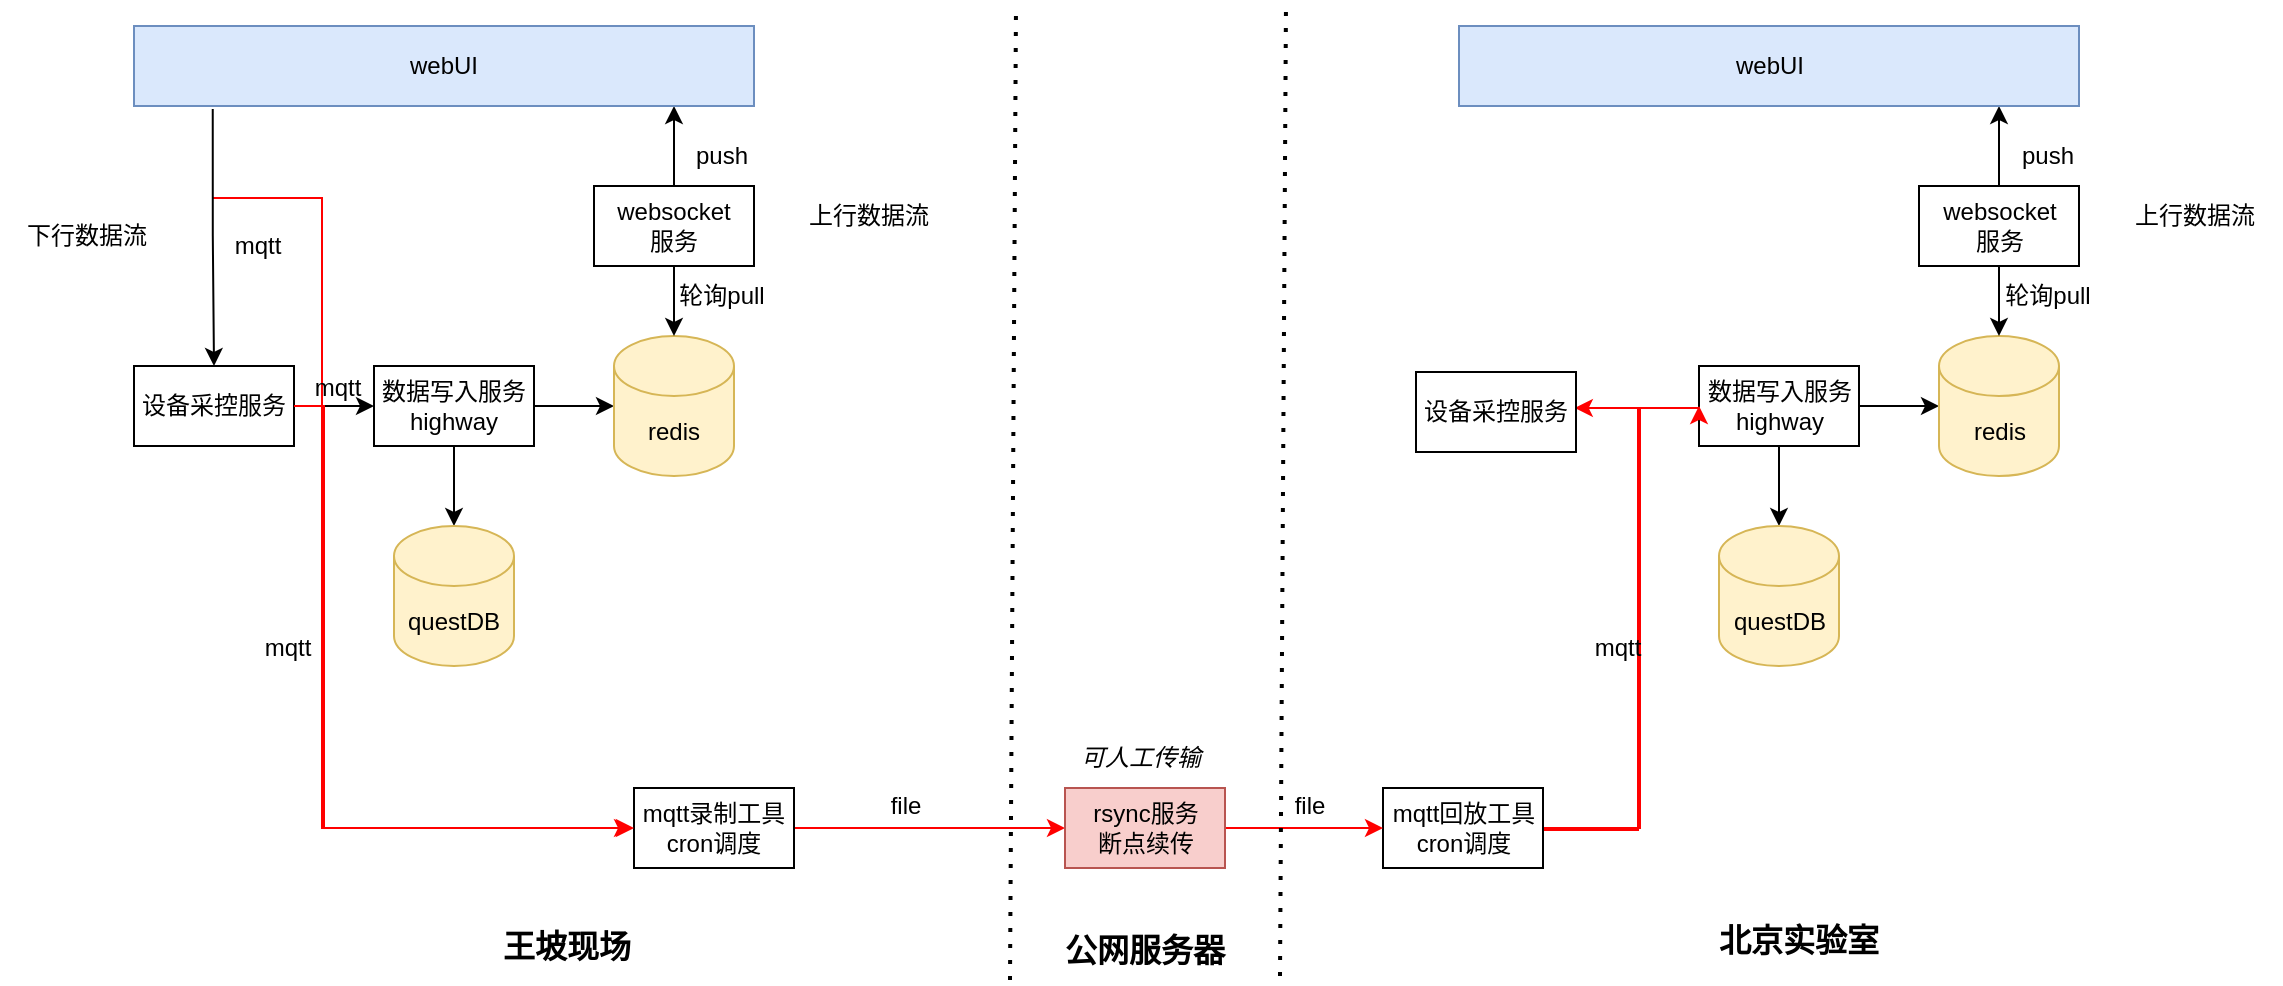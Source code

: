 <mxfile version="27.1.4">
  <diagram name="第 1 页" id="KGtQQVNVsVW_h5NIkrVE">
    <mxGraphModel dx="1275" dy="755" grid="0" gridSize="10" guides="1" tooltips="1" connect="1" arrows="1" fold="1" page="0" pageScale="1" pageWidth="827" pageHeight="1169" math="0" shadow="0">
      <root>
        <mxCell id="0" />
        <mxCell id="1" parent="0" />
        <mxCell id="fxvP2pMHxaVfYryytu6R-5" value="" style="edgeStyle=orthogonalEdgeStyle;rounded=0;orthogonalLoop=1;jettySize=auto;html=1;" parent="1" source="fxvP2pMHxaVfYryytu6R-1" target="fxvP2pMHxaVfYryytu6R-2" edge="1">
          <mxGeometry relative="1" as="geometry" />
        </mxCell>
        <mxCell id="fxvP2pMHxaVfYryytu6R-1" value="设备采控服务" style="rounded=0;whiteSpace=wrap;html=1;" parent="1" vertex="1">
          <mxGeometry x="120" y="250" width="80" height="40" as="geometry" />
        </mxCell>
        <mxCell id="fxvP2pMHxaVfYryytu6R-6" value="" style="edgeStyle=orthogonalEdgeStyle;rounded=0;orthogonalLoop=1;jettySize=auto;html=1;" parent="1" source="fxvP2pMHxaVfYryytu6R-2" target="fxvP2pMHxaVfYryytu6R-3" edge="1">
          <mxGeometry relative="1" as="geometry" />
        </mxCell>
        <mxCell id="fxvP2pMHxaVfYryytu6R-7" value="" style="edgeStyle=orthogonalEdgeStyle;rounded=0;orthogonalLoop=1;jettySize=auto;html=1;" parent="1" source="fxvP2pMHxaVfYryytu6R-2" target="fxvP2pMHxaVfYryytu6R-4" edge="1">
          <mxGeometry relative="1" as="geometry" />
        </mxCell>
        <mxCell id="fxvP2pMHxaVfYryytu6R-2" value="数据写入服务&lt;div&gt;highway&lt;/div&gt;" style="rounded=0;whiteSpace=wrap;html=1;" parent="1" vertex="1">
          <mxGeometry x="240" y="250" width="80" height="40" as="geometry" />
        </mxCell>
        <mxCell id="fxvP2pMHxaVfYryytu6R-3" value="questDB" style="shape=cylinder3;whiteSpace=wrap;html=1;boundedLbl=1;backgroundOutline=1;size=15;fillColor=#fff2cc;strokeColor=#d6b656;" parent="1" vertex="1">
          <mxGeometry x="250" y="330" width="60" height="70" as="geometry" />
        </mxCell>
        <mxCell id="fxvP2pMHxaVfYryytu6R-4" value="redis" style="shape=cylinder3;whiteSpace=wrap;html=1;boundedLbl=1;backgroundOutline=1;size=15;fillColor=#fff2cc;strokeColor=#d6b656;" parent="1" vertex="1">
          <mxGeometry x="360" y="235" width="60" height="70" as="geometry" />
        </mxCell>
        <mxCell id="fxvP2pMHxaVfYryytu6R-9" value="" style="edgeStyle=orthogonalEdgeStyle;rounded=0;orthogonalLoop=1;jettySize=auto;html=1;" parent="1" source="fxvP2pMHxaVfYryytu6R-8" target="fxvP2pMHxaVfYryytu6R-4" edge="1">
          <mxGeometry relative="1" as="geometry" />
        </mxCell>
        <mxCell id="fxvP2pMHxaVfYryytu6R-11" value="" style="edgeStyle=orthogonalEdgeStyle;rounded=0;orthogonalLoop=1;jettySize=auto;html=1;" parent="1" source="fxvP2pMHxaVfYryytu6R-8" target="fxvP2pMHxaVfYryytu6R-10" edge="1">
          <mxGeometry relative="1" as="geometry">
            <Array as="points">
              <mxPoint x="390" y="120" />
              <mxPoint x="390" y="120" />
            </Array>
          </mxGeometry>
        </mxCell>
        <mxCell id="fxvP2pMHxaVfYryytu6R-8" value="websocket&lt;div&gt;服务&lt;/div&gt;" style="rounded=0;whiteSpace=wrap;html=1;" parent="1" vertex="1">
          <mxGeometry x="350" y="160" width="80" height="40" as="geometry" />
        </mxCell>
        <mxCell id="OGy5XoWT0AEuRDr8L3S8-42" style="edgeStyle=orthogonalEdgeStyle;rounded=0;orthogonalLoop=1;jettySize=auto;html=1;strokeColor=#FF0000;" edge="1" parent="1">
          <mxGeometry relative="1" as="geometry">
            <mxPoint x="159" y="166" as="sourcePoint" />
            <mxPoint x="369" y="481" as="targetPoint" />
            <Array as="points">
              <mxPoint x="214" y="166" />
              <mxPoint x="214" y="481" />
            </Array>
          </mxGeometry>
        </mxCell>
        <mxCell id="fxvP2pMHxaVfYryytu6R-10" value="webUI" style="rounded=0;whiteSpace=wrap;html=1;fillColor=#dae8fc;strokeColor=#6c8ebf;" parent="1" vertex="1">
          <mxGeometry x="120" y="80" width="310" height="40" as="geometry" />
        </mxCell>
        <mxCell id="fxvP2pMHxaVfYryytu6R-12" value="mqtt" style="text;html=1;align=center;verticalAlign=middle;whiteSpace=wrap;rounded=0;" parent="1" vertex="1">
          <mxGeometry x="192" y="246" width="60" height="30" as="geometry" />
        </mxCell>
        <mxCell id="fxvP2pMHxaVfYryytu6R-14" value="轮询pull" style="text;html=1;align=center;verticalAlign=middle;whiteSpace=wrap;rounded=0;" parent="1" vertex="1">
          <mxGeometry x="384" y="200" width="60" height="30" as="geometry" />
        </mxCell>
        <mxCell id="fxvP2pMHxaVfYryytu6R-15" value="push" style="text;html=1;align=center;verticalAlign=middle;whiteSpace=wrap;rounded=0;" parent="1" vertex="1">
          <mxGeometry x="384" y="130" width="60" height="30" as="geometry" />
        </mxCell>
        <mxCell id="fxvP2pMHxaVfYryytu6R-19" value="" style="edgeStyle=orthogonalEdgeStyle;rounded=0;orthogonalLoop=1;jettySize=auto;html=1;entryX=0.5;entryY=0;entryDx=0;entryDy=0;exitX=0.127;exitY=1.037;exitDx=0;exitDy=0;exitPerimeter=0;" parent="1" source="fxvP2pMHxaVfYryytu6R-10" target="fxvP2pMHxaVfYryytu6R-1" edge="1">
          <mxGeometry relative="1" as="geometry">
            <mxPoint x="160" y="200.0" as="sourcePoint" />
            <Array as="points" />
          </mxGeometry>
        </mxCell>
        <mxCell id="fxvP2pMHxaVfYryytu6R-21" value="上行数据流" style="text;html=1;align=center;verticalAlign=middle;whiteSpace=wrap;rounded=0;" parent="1" vertex="1">
          <mxGeometry x="444" y="160" width="87" height="30" as="geometry" />
        </mxCell>
        <mxCell id="fxvP2pMHxaVfYryytu6R-22" value="下行数据流" style="text;html=1;align=center;verticalAlign=middle;whiteSpace=wrap;rounded=0;" parent="1" vertex="1">
          <mxGeometry x="53" y="170" width="87" height="30" as="geometry" />
        </mxCell>
        <mxCell id="fxvP2pMHxaVfYryytu6R-23" value="mqtt" style="text;html=1;align=center;verticalAlign=middle;whiteSpace=wrap;rounded=0;" parent="1" vertex="1">
          <mxGeometry x="152" y="175" width="60" height="30" as="geometry" />
        </mxCell>
        <mxCell id="OGy5XoWT0AEuRDr8L3S8-3" value="" style="edgeStyle=orthogonalEdgeStyle;rounded=0;orthogonalLoop=1;jettySize=auto;html=1;" edge="1" parent="1" source="OGy5XoWT0AEuRDr8L3S8-5" target="OGy5XoWT0AEuRDr8L3S8-6">
          <mxGeometry relative="1" as="geometry" />
        </mxCell>
        <mxCell id="OGy5XoWT0AEuRDr8L3S8-4" value="" style="edgeStyle=orthogonalEdgeStyle;rounded=0;orthogonalLoop=1;jettySize=auto;html=1;" edge="1" parent="1" source="OGy5XoWT0AEuRDr8L3S8-5" target="OGy5XoWT0AEuRDr8L3S8-7">
          <mxGeometry relative="1" as="geometry" />
        </mxCell>
        <mxCell id="OGy5XoWT0AEuRDr8L3S8-5" value="数据写入服务&lt;div&gt;highway&lt;/div&gt;" style="rounded=0;whiteSpace=wrap;html=1;" vertex="1" parent="1">
          <mxGeometry x="902.5" y="250" width="80" height="40" as="geometry" />
        </mxCell>
        <mxCell id="OGy5XoWT0AEuRDr8L3S8-6" value="questDB" style="shape=cylinder3;whiteSpace=wrap;html=1;boundedLbl=1;backgroundOutline=1;size=15;fillColor=#fff2cc;strokeColor=#d6b656;" vertex="1" parent="1">
          <mxGeometry x="912.5" y="330" width="60" height="70" as="geometry" />
        </mxCell>
        <mxCell id="OGy5XoWT0AEuRDr8L3S8-7" value="redis" style="shape=cylinder3;whiteSpace=wrap;html=1;boundedLbl=1;backgroundOutline=1;size=15;fillColor=#fff2cc;strokeColor=#d6b656;" vertex="1" parent="1">
          <mxGeometry x="1022.5" y="235" width="60" height="70" as="geometry" />
        </mxCell>
        <mxCell id="OGy5XoWT0AEuRDr8L3S8-8" value="" style="edgeStyle=orthogonalEdgeStyle;rounded=0;orthogonalLoop=1;jettySize=auto;html=1;" edge="1" parent="1" source="OGy5XoWT0AEuRDr8L3S8-10" target="OGy5XoWT0AEuRDr8L3S8-7">
          <mxGeometry relative="1" as="geometry" />
        </mxCell>
        <mxCell id="OGy5XoWT0AEuRDr8L3S8-9" value="" style="edgeStyle=orthogonalEdgeStyle;rounded=0;orthogonalLoop=1;jettySize=auto;html=1;" edge="1" parent="1" source="OGy5XoWT0AEuRDr8L3S8-10" target="OGy5XoWT0AEuRDr8L3S8-11">
          <mxGeometry relative="1" as="geometry">
            <Array as="points">
              <mxPoint x="1052.5" y="120" />
              <mxPoint x="1052.5" y="120" />
            </Array>
          </mxGeometry>
        </mxCell>
        <mxCell id="OGy5XoWT0AEuRDr8L3S8-10" value="websocket&lt;div&gt;服务&lt;/div&gt;" style="rounded=0;whiteSpace=wrap;html=1;" vertex="1" parent="1">
          <mxGeometry x="1012.5" y="160" width="80" height="40" as="geometry" />
        </mxCell>
        <mxCell id="OGy5XoWT0AEuRDr8L3S8-11" value="webUI" style="rounded=0;whiteSpace=wrap;html=1;fillColor=#dae8fc;strokeColor=#6c8ebf;" vertex="1" parent="1">
          <mxGeometry x="782.5" y="80" width="310" height="40" as="geometry" />
        </mxCell>
        <mxCell id="OGy5XoWT0AEuRDr8L3S8-13" value="轮询pull" style="text;html=1;align=center;verticalAlign=middle;whiteSpace=wrap;rounded=0;" vertex="1" parent="1">
          <mxGeometry x="1046.5" y="200" width="60" height="30" as="geometry" />
        </mxCell>
        <mxCell id="OGy5XoWT0AEuRDr8L3S8-14" value="push" style="text;html=1;align=center;verticalAlign=middle;whiteSpace=wrap;rounded=0;" vertex="1" parent="1">
          <mxGeometry x="1046.5" y="130" width="60" height="30" as="geometry" />
        </mxCell>
        <mxCell id="OGy5XoWT0AEuRDr8L3S8-16" value="上行数据流" style="text;html=1;align=center;verticalAlign=middle;whiteSpace=wrap;rounded=0;" vertex="1" parent="1">
          <mxGeometry x="1106.5" y="160" width="87" height="30" as="geometry" />
        </mxCell>
        <mxCell id="OGy5XoWT0AEuRDr8L3S8-24" value="" style="edgeStyle=orthogonalEdgeStyle;rounded=0;orthogonalLoop=1;jettySize=auto;html=1;strokeColor=#FF0000;" edge="1" parent="1" source="OGy5XoWT0AEuRDr8L3S8-20" target="OGy5XoWT0AEuRDr8L3S8-23">
          <mxGeometry relative="1" as="geometry" />
        </mxCell>
        <mxCell id="OGy5XoWT0AEuRDr8L3S8-20" value="mqtt录制工具&lt;div&gt;cron调度&lt;/div&gt;" style="rounded=0;whiteSpace=wrap;html=1;" vertex="1" parent="1">
          <mxGeometry x="370" y="461" width="80" height="40" as="geometry" />
        </mxCell>
        <mxCell id="OGy5XoWT0AEuRDr8L3S8-26" style="edgeStyle=orthogonalEdgeStyle;rounded=0;orthogonalLoop=1;jettySize=auto;html=1;entryX=0;entryY=0.5;entryDx=0;entryDy=0;strokeColor=#FF0000;" edge="1" parent="1" source="OGy5XoWT0AEuRDr8L3S8-21" target="OGy5XoWT0AEuRDr8L3S8-5">
          <mxGeometry relative="1" as="geometry">
            <Array as="points">
              <mxPoint x="873" y="481" />
              <mxPoint x="873" y="271" />
              <mxPoint x="903" y="271" />
            </Array>
          </mxGeometry>
        </mxCell>
        <mxCell id="OGy5XoWT0AEuRDr8L3S8-41" style="edgeStyle=orthogonalEdgeStyle;rounded=0;orthogonalLoop=1;jettySize=auto;html=1;exitX=1;exitY=0.5;exitDx=0;exitDy=0;fontColor=#FF0000;entryX=0.992;entryY=0.473;entryDx=0;entryDy=0;entryPerimeter=0;strokeColor=#FF0000;" edge="1" parent="1" source="OGy5XoWT0AEuRDr8L3S8-21" target="OGy5XoWT0AEuRDr8L3S8-40">
          <mxGeometry relative="1" as="geometry">
            <mxPoint x="819" y="482" as="sourcePoint" />
            <mxPoint x="844" y="270" as="targetPoint" />
            <Array as="points">
              <mxPoint x="872" y="482" />
              <mxPoint x="872" y="271" />
              <mxPoint x="840" y="271" />
            </Array>
          </mxGeometry>
        </mxCell>
        <mxCell id="OGy5XoWT0AEuRDr8L3S8-21" value="mqtt回放工具&lt;div&gt;cron调度&lt;/div&gt;" style="rounded=0;whiteSpace=wrap;html=1;" vertex="1" parent="1">
          <mxGeometry x="744.5" y="461" width="80" height="40" as="geometry" />
        </mxCell>
        <mxCell id="OGy5XoWT0AEuRDr8L3S8-22" style="edgeStyle=orthogonalEdgeStyle;rounded=0;orthogonalLoop=1;jettySize=auto;html=1;exitX=1;exitY=0.5;exitDx=0;exitDy=0;entryX=0;entryY=0.5;entryDx=0;entryDy=0;strokeColor=#FF0000;" edge="1" parent="1" source="fxvP2pMHxaVfYryytu6R-1" target="OGy5XoWT0AEuRDr8L3S8-20">
          <mxGeometry relative="1" as="geometry">
            <Array as="points">
              <mxPoint x="215" y="270" />
              <mxPoint x="215" y="481" />
            </Array>
          </mxGeometry>
        </mxCell>
        <mxCell id="OGy5XoWT0AEuRDr8L3S8-25" value="" style="edgeStyle=orthogonalEdgeStyle;rounded=0;orthogonalLoop=1;jettySize=auto;html=1;strokeColor=#FF0000;" edge="1" parent="1" source="OGy5XoWT0AEuRDr8L3S8-23" target="OGy5XoWT0AEuRDr8L3S8-21">
          <mxGeometry relative="1" as="geometry" />
        </mxCell>
        <mxCell id="OGy5XoWT0AEuRDr8L3S8-23" value="&lt;span style=&quot;background-color: transparent; color: light-dark(rgb(0, 0, 0), rgb(255, 255, 255));&quot;&gt;rsync服务&lt;/span&gt;&lt;div&gt;&lt;span style=&quot;background-color: transparent; color: light-dark(rgb(0, 0, 0), rgb(255, 255, 255));&quot;&gt;断点续传&lt;/span&gt;&lt;/div&gt;" style="rounded=0;whiteSpace=wrap;html=1;fillColor=#f8cecc;strokeColor=#b85450;" vertex="1" parent="1">
          <mxGeometry x="585.5" y="461" width="80" height="40" as="geometry" />
        </mxCell>
        <mxCell id="OGy5XoWT0AEuRDr8L3S8-29" value="mqtt" style="text;html=1;align=center;verticalAlign=middle;whiteSpace=wrap;rounded=0;" vertex="1" parent="1">
          <mxGeometry x="167" y="376" width="60" height="30" as="geometry" />
        </mxCell>
        <mxCell id="OGy5XoWT0AEuRDr8L3S8-30" value="mqtt" style="text;html=1;align=center;verticalAlign=middle;whiteSpace=wrap;rounded=0;" vertex="1" parent="1">
          <mxGeometry x="831.5" y="376" width="60" height="30" as="geometry" />
        </mxCell>
        <mxCell id="OGy5XoWT0AEuRDr8L3S8-31" value="file" style="text;html=1;align=center;verticalAlign=middle;whiteSpace=wrap;rounded=0;" vertex="1" parent="1">
          <mxGeometry x="476" y="455" width="60" height="30" as="geometry" />
        </mxCell>
        <mxCell id="OGy5XoWT0AEuRDr8L3S8-32" value="file" style="text;html=1;align=center;verticalAlign=middle;whiteSpace=wrap;rounded=0;" vertex="1" parent="1">
          <mxGeometry x="678" y="455" width="60" height="30" as="geometry" />
        </mxCell>
        <mxCell id="OGy5XoWT0AEuRDr8L3S8-34" value="王坡现场" style="text;html=1;align=center;verticalAlign=middle;whiteSpace=wrap;rounded=0;fontSize=16;fontStyle=1" vertex="1" parent="1">
          <mxGeometry x="293" y="525" width="87" height="30" as="geometry" />
        </mxCell>
        <mxCell id="OGy5XoWT0AEuRDr8L3S8-35" value="公网服务器" style="text;html=1;align=center;verticalAlign=middle;whiteSpace=wrap;rounded=0;fontSize=16;fontStyle=1" vertex="1" parent="1">
          <mxGeometry x="582" y="527" width="87" height="30" as="geometry" />
        </mxCell>
        <mxCell id="OGy5XoWT0AEuRDr8L3S8-36" value="北京实验室" style="text;html=1;align=center;verticalAlign=middle;whiteSpace=wrap;rounded=0;fontSize=16;fontStyle=1" vertex="1" parent="1">
          <mxGeometry x="909" y="522" width="87" height="30" as="geometry" />
        </mxCell>
        <mxCell id="OGy5XoWT0AEuRDr8L3S8-37" value="可人工传输" style="text;html=1;align=center;verticalAlign=middle;whiteSpace=wrap;rounded=0;fontStyle=2" vertex="1" parent="1">
          <mxGeometry x="585.5" y="431" width="75" height="30" as="geometry" />
        </mxCell>
        <mxCell id="OGy5XoWT0AEuRDr8L3S8-38" value="" style="endArrow=none;dashed=1;html=1;dashPattern=1 3;strokeWidth=2;rounded=0;" edge="1" parent="1">
          <mxGeometry width="50" height="50" relative="1" as="geometry">
            <mxPoint x="558" y="557" as="sourcePoint" />
            <mxPoint x="561" y="70" as="targetPoint" />
          </mxGeometry>
        </mxCell>
        <mxCell id="OGy5XoWT0AEuRDr8L3S8-39" value="" style="endArrow=none;dashed=1;html=1;dashPattern=1 3;strokeWidth=2;rounded=0;" edge="1" parent="1">
          <mxGeometry width="50" height="50" relative="1" as="geometry">
            <mxPoint x="693" y="555" as="sourcePoint" />
            <mxPoint x="696" y="68" as="targetPoint" />
          </mxGeometry>
        </mxCell>
        <mxCell id="OGy5XoWT0AEuRDr8L3S8-40" value="设备采控服务" style="rounded=0;whiteSpace=wrap;html=1;" vertex="1" parent="1">
          <mxGeometry x="761" y="253" width="80" height="40" as="geometry" />
        </mxCell>
      </root>
    </mxGraphModel>
  </diagram>
</mxfile>
